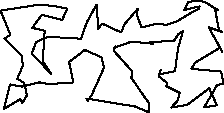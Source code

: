 unitsize(0.001cm);
draw((3140,1401)--(3058,1276));
draw((3058,1276)--(2642,1269));
draw((2642,1269)--(2698,1221));
draw((2698,1221)--(2639,1239));
draw((2639,1239)--(2312,1270));
draw((2312,1270)--(2009,1163));
draw((2009,1163)--(2030,1186));
draw((2030,1186)--(2000,1110));
draw((2000,1110)--(2330,741));
draw((2330,741)--(2310,635));
draw((2310,635)--(2503,352));
draw((2503,352)--(2614,195));
draw((2614,195)--(2630,20));
draw((2630,20)--(2372,127));
draw((2372,127)--(1517,266));
draw((1517,266)--(1538,224));
draw((1538,224)--(1612,328));
draw((1612,328)--(1829,812));
draw((1829,812)--(1782,995));
draw((1782,995)--(1490,1123));
draw((1490,1123)--(1213,910));
draw((1213,910)--(1286,550));
draw((1286,550)--(844,520));
draw((844,520)--(694,552));
draw((694,552)--(380,478));
draw((380,478)--(171,514));
draw((171,514)--(61,81));
draw((61,81)--(347,252));
draw((347,252)--(387,190));
draw((387,190)--(468,319));
draw((468,319)--(422,542));
draw((422,542)--(298,615));
draw((298,615)--(399,850));
draw((399,850)--(376,1018));
draw((376,1018)--(193,1210));
draw((193,1210)--(71,1323));
draw((71,1323)--(177,1390));
draw((177,1390)--(3,1817));
draw((3,1817)--(706,1925));
draw((706,1925)--(962,1895));
draw((962,1895)--(1182,1853));
draw((1182,1853)--(1090,1652));
draw((1090,1652)--(731,1741));
draw((731,1741)--(563,1513));
draw((563,1513)--(782,1462));
draw((782,1462)--(749,920));
draw((749,920)--(896,705));
draw((896,705)--(556,1056));
draw((556,1056)--(627,1261));
draw((627,1261)--(839,1355));
draw((839,1355)--(1423,1322));
draw((1423,1322)--(1526,1612));
draw((1526,1612)--(1697,1924));
draw((1697,1924)--(1729,1498));
draw((1729,1498)--(1794,1589));
draw((1794,1589)--(2132,1432));
draw((2132,1432)--(2191,1579));
draw((2191,1579)--(2426,1851));
draw((2426,1851)--(2408,1747));
draw((2408,1747)--(2489,1520));
draw((2489,1520)--(2741,1583));
draw((2741,1583)--(2937,1568));
draw((2937,1568)--(3114,1629));
draw((3114,1629)--(3417,1808));
draw((3417,1808)--(3507,1851));
draw((3507,1851)--(3515,1892));
draw((3515,1892)--(3245,1828));
draw((3245,1828)--(3317,1966));
draw((3317,1966)--(3453,1998));
draw((3453,1998)--(3611,1968));
draw((3611,1968)--(3834,1827));
draw((3834,1827)--(3782,1865));
draw((3782,1865)--(3858,1472));
draw((3858,1472)--(3904,1444));
draw((3904,1444)--(3675,1522));
draw((3675,1522)--(3918,1088));
draw((3918,1088)--(3876,1165));
draw((3876,1165)--(3438,901));
draw((3438,901)--(3370,791));
draw((3370,791)--(3896,742));
draw((3896,742)--(3938,516));
draw((3938,516)--(3829,513));
draw((3829,513)--(3595,111));
draw((3595,111)--(3821,147));
draw((3821,147)--(3684,445));
draw((3684,445)--(3292,152));
draw((3292,152)--(3017,108));
draw((3017,108)--(3060,155));
draw((3060,155)--(3123,217));
draw((3123,217)--(3162,367));
draw((3162,367)--(2929,485));
draw((2929,485)--(2938,543));
draw((2938,543)--(2800,653));
draw((2800,653)--(2830,775));
draw((2830,775)--(2801,695));
draw((2801,695)--(3084,748));
draw((3084,748)--(3084,774));
draw((3084,774)--(3133,1143));
draw((3133,1143)--(3220,1454));
draw((3220,1454)--(3140,1401));
